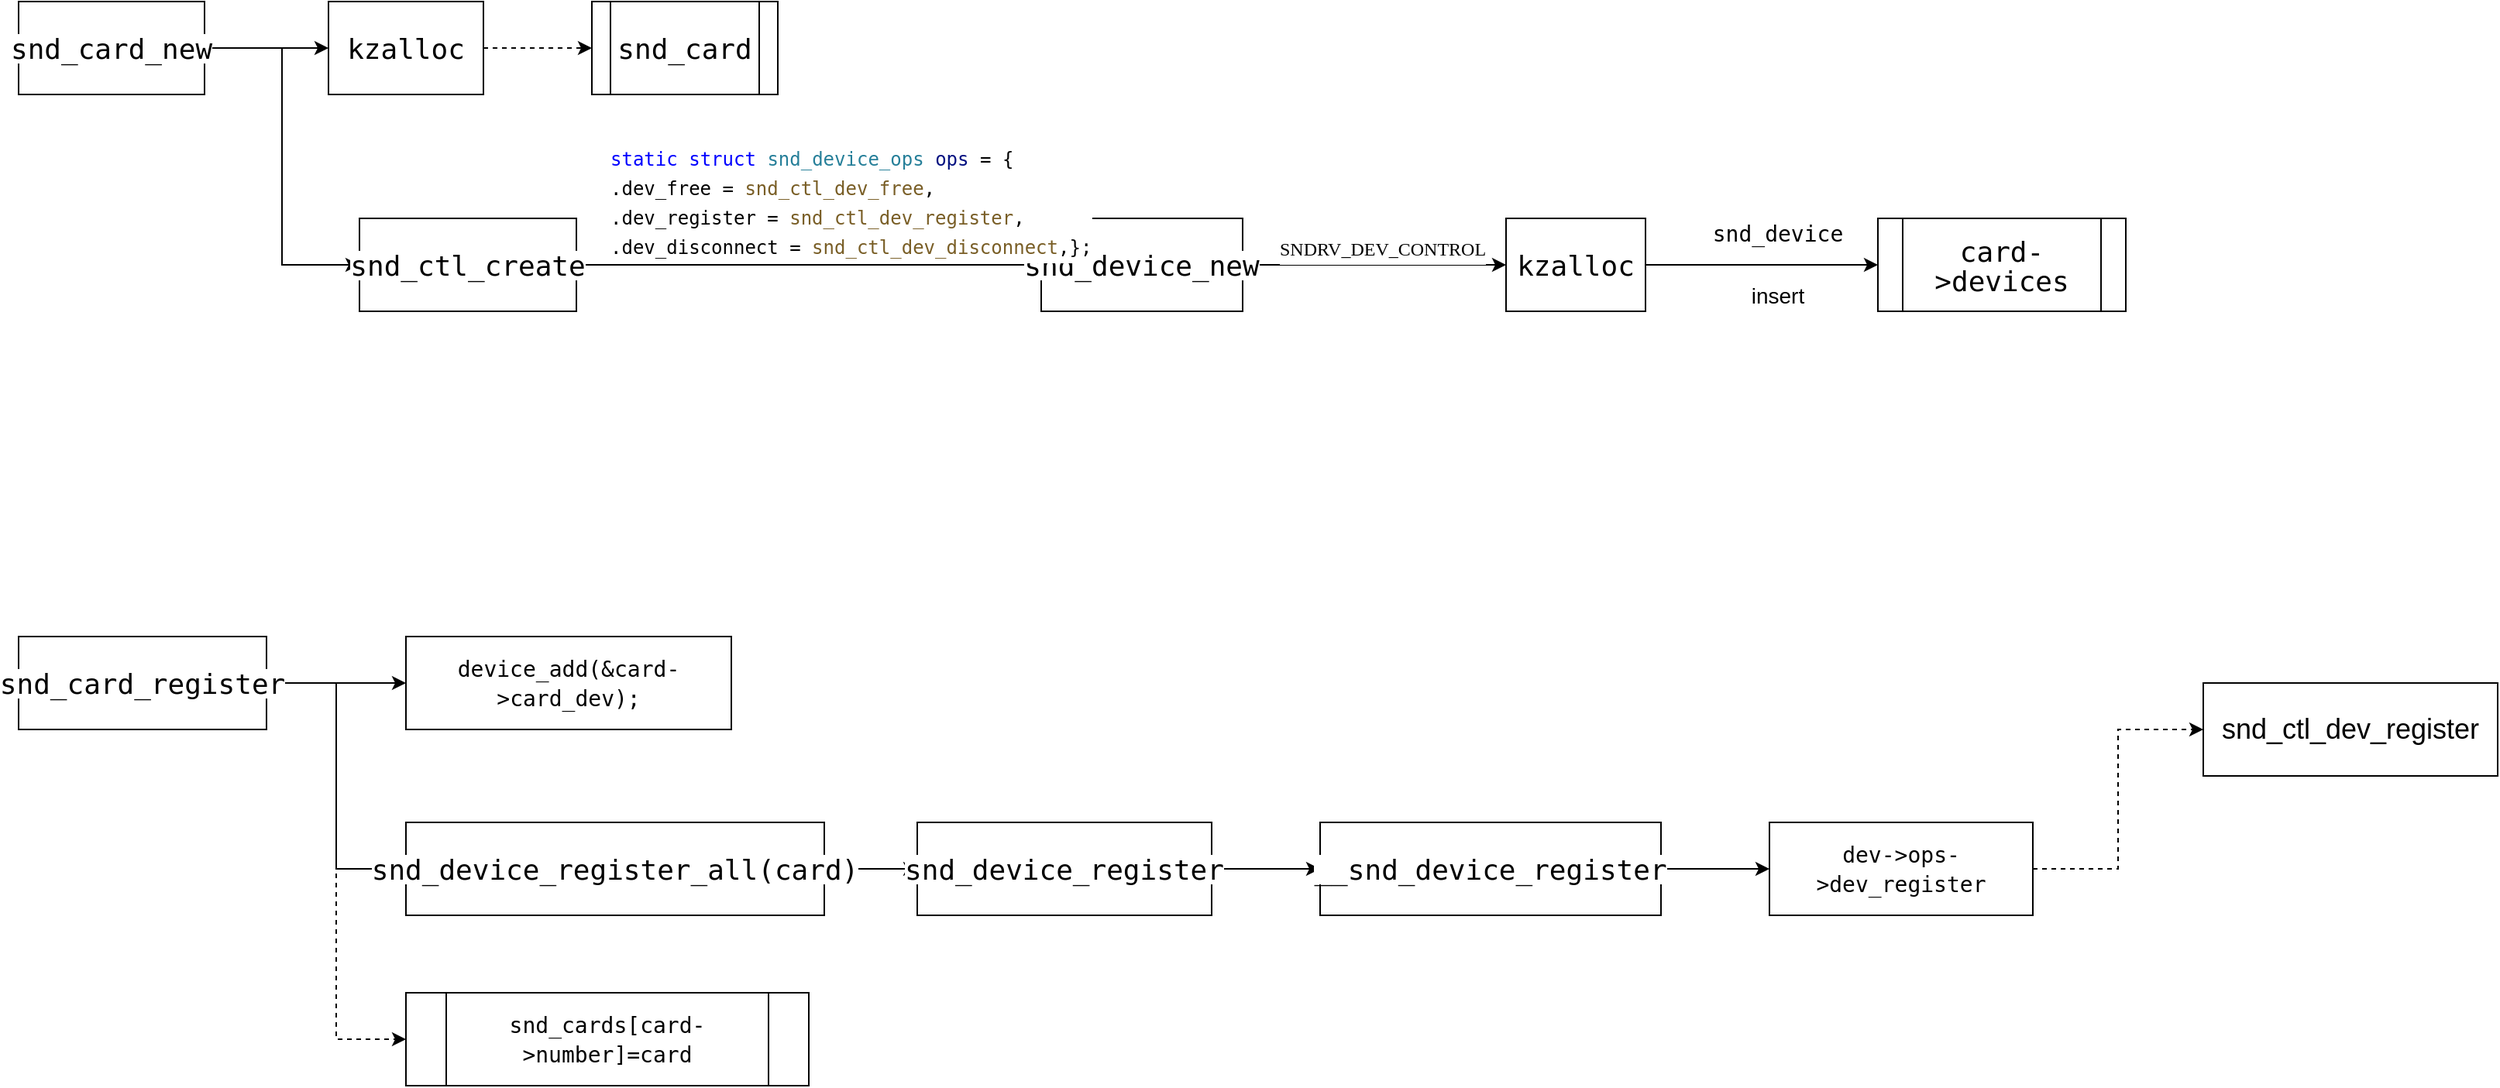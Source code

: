 <mxfile version="14.7.6" type="github">
  <diagram id="GA7JvFSTfR5UvjS3zdCi" name="Page-1">
    <mxGraphModel dx="1355" dy="793" grid="1" gridSize="10" guides="1" tooltips="1" connect="1" arrows="1" fold="1" page="1" pageScale="1" pageWidth="827" pageHeight="1169" math="0" shadow="0">
      <root>
        <mxCell id="0" />
        <mxCell id="1" parent="0" />
        <mxCell id="i92UBZPYgpHDVVU4iysN-3" style="edgeStyle=orthogonalEdgeStyle;rounded=0;orthogonalLoop=1;jettySize=auto;html=1;entryX=0;entryY=0.5;entryDx=0;entryDy=0;fontSize=18;" edge="1" parent="1" source="i92UBZPYgpHDVVU4iysN-1" target="i92UBZPYgpHDVVU4iysN-2">
          <mxGeometry relative="1" as="geometry" />
        </mxCell>
        <mxCell id="i92UBZPYgpHDVVU4iysN-8" style="edgeStyle=orthogonalEdgeStyle;rounded=0;orthogonalLoop=1;jettySize=auto;html=1;entryX=0;entryY=0.5;entryDx=0;entryDy=0;fontSize=5;" edge="1" parent="1" source="i92UBZPYgpHDVVU4iysN-1" target="i92UBZPYgpHDVVU4iysN-7">
          <mxGeometry relative="1" as="geometry" />
        </mxCell>
        <mxCell id="i92UBZPYgpHDVVU4iysN-1" value="&lt;div style=&quot;background-color: rgb(255, 255, 255); font-family: &amp;quot;droid sans mono&amp;quot;, &amp;quot;monospace&amp;quot;, monospace, &amp;quot;droid sans fallback&amp;quot;; font-weight: normal; font-size: 18px; line-height: 19px;&quot;&gt;&lt;div style=&quot;font-size: 18px;&quot;&gt;&lt;font style=&quot;font-size: 18px;&quot;&gt;snd_card_new&lt;/font&gt;&lt;/div&gt;&lt;/div&gt;" style="whiteSpace=wrap;html=1;fontSize=18;" vertex="1" parent="1">
          <mxGeometry x="80" y="190" width="120" height="60" as="geometry" />
        </mxCell>
        <mxCell id="i92UBZPYgpHDVVU4iysN-6" style="edgeStyle=orthogonalEdgeStyle;rounded=0;orthogonalLoop=1;jettySize=auto;html=1;entryX=0;entryY=0.5;entryDx=0;entryDy=0;dashed=1;fontSize=18;" edge="1" parent="1" source="i92UBZPYgpHDVVU4iysN-2" target="i92UBZPYgpHDVVU4iysN-5">
          <mxGeometry relative="1" as="geometry" />
        </mxCell>
        <mxCell id="i92UBZPYgpHDVVU4iysN-2" value="&lt;div style=&quot;background-color: rgb(255, 255, 255); font-family: &amp;quot;droid sans mono&amp;quot;, &amp;quot;monospace&amp;quot;, monospace, &amp;quot;droid sans fallback&amp;quot;; font-weight: normal; font-size: 18px; line-height: 19px;&quot;&gt;&lt;div style=&quot;font-size: 18px;&quot;&gt;&lt;font style=&quot;font-size: 18px;&quot;&gt;kzalloc&lt;/font&gt;&lt;/div&gt;&lt;/div&gt;" style="whiteSpace=wrap;html=1;fontSize=18;" vertex="1" parent="1">
          <mxGeometry x="280" y="190" width="100" height="60" as="geometry" />
        </mxCell>
        <mxCell id="i92UBZPYgpHDVVU4iysN-5" value="&lt;div style=&quot;background-color: rgb(255, 255, 255); font-family: &amp;quot;droid sans mono&amp;quot;, &amp;quot;monospace&amp;quot;, monospace, &amp;quot;droid sans fallback&amp;quot;; font-weight: normal; font-size: 18px; line-height: 19px;&quot;&gt;&lt;div style=&quot;font-size: 18px;&quot;&gt;&lt;font style=&quot;font-size: 18px;&quot;&gt;snd_card&lt;/font&gt;&lt;/div&gt;&lt;/div&gt;" style="shape=process;whiteSpace=wrap;html=1;backgroundOutline=1;fontSize=18;" vertex="1" parent="1">
          <mxGeometry x="450" y="190" width="120" height="60" as="geometry" />
        </mxCell>
        <mxCell id="i92UBZPYgpHDVVU4iysN-10" style="edgeStyle=orthogonalEdgeStyle;rounded=0;orthogonalLoop=1;jettySize=auto;html=1;entryX=0;entryY=0.5;entryDx=0;entryDy=0;fontSize=5;" edge="1" parent="1" source="i92UBZPYgpHDVVU4iysN-7" target="i92UBZPYgpHDVVU4iysN-9">
          <mxGeometry relative="1" as="geometry" />
        </mxCell>
        <mxCell id="i92UBZPYgpHDVVU4iysN-7" value="&lt;div style=&quot;background-color: rgb(255, 255, 255); font-family: &amp;quot;droid sans mono&amp;quot;, &amp;quot;monospace&amp;quot;, monospace, &amp;quot;droid sans fallback&amp;quot;; font-weight: normal; font-size: 18px; line-height: 19px;&quot;&gt;&lt;div style=&quot;font-size: 18px;&quot;&gt;snd_ctl_create&lt;/div&gt;&lt;/div&gt;" style="whiteSpace=wrap;html=1;fontSize=18;" vertex="1" parent="1">
          <mxGeometry x="300" y="330" width="140" height="60" as="geometry" />
        </mxCell>
        <mxCell id="i92UBZPYgpHDVVU4iysN-15" style="edgeStyle=orthogonalEdgeStyle;rounded=0;orthogonalLoop=1;jettySize=auto;html=1;fontSize=5;entryX=0;entryY=0.5;entryDx=0;entryDy=0;" edge="1" parent="1" source="i92UBZPYgpHDVVU4iysN-9" target="i92UBZPYgpHDVVU4iysN-13">
          <mxGeometry relative="1" as="geometry">
            <mxPoint x="1040" y="360" as="targetPoint" />
          </mxGeometry>
        </mxCell>
        <mxCell id="i92UBZPYgpHDVVU4iysN-9" value="&lt;div style=&quot;background-color: rgb(255 , 255 , 255) ; font-family: &amp;#34;droid sans mono&amp;#34; , &amp;#34;monospace&amp;#34; , monospace , &amp;#34;droid sans fallback&amp;#34; ; font-weight: normal ; font-size: 18px ; line-height: 19px&quot;&gt;&lt;div&gt;&lt;font style=&quot;font-size: 18px&quot;&gt;snd_device_new&lt;/font&gt;&lt;/div&gt;&lt;/div&gt;" style="whiteSpace=wrap;html=1;fontSize=5;" vertex="1" parent="1">
          <mxGeometry x="740" y="330" width="130" height="60" as="geometry" />
        </mxCell>
        <mxCell id="i92UBZPYgpHDVVU4iysN-12" value="&lt;div style=&quot;background-color: rgb(255 , 255 , 255) ; font-weight: normal ; font-size: 12px ; line-height: 19px&quot;&gt;&lt;div&gt;&lt;font style=&quot;font-size: 12px&quot; face=&quot;Verdana&quot;&gt;SNDRV_DEV_CONTROL&lt;/font&gt;&lt;/div&gt;&lt;/div&gt;" style="text;html=1;align=center;verticalAlign=middle;resizable=0;points=[];autosize=1;strokeColor=none;fontSize=5;" vertex="1" parent="1">
          <mxGeometry x="890" y="340" width="140" height="20" as="geometry" />
        </mxCell>
        <mxCell id="i92UBZPYgpHDVVU4iysN-17" style="edgeStyle=orthogonalEdgeStyle;rounded=0;orthogonalLoop=1;jettySize=auto;html=1;entryX=0;entryY=0.5;entryDx=0;entryDy=0;fontSize=5;" edge="1" parent="1" source="i92UBZPYgpHDVVU4iysN-13" target="i92UBZPYgpHDVVU4iysN-16">
          <mxGeometry relative="1" as="geometry" />
        </mxCell>
        <mxCell id="i92UBZPYgpHDVVU4iysN-13" value="&lt;div style=&quot;background-color: rgb(255 , 255 , 255) ; font-family: &amp;#34;droid sans mono&amp;#34; , &amp;#34;monospace&amp;#34; , monospace , &amp;#34;droid sans fallback&amp;#34; ; font-weight: normal ; font-size: 18px ; line-height: 19px&quot;&gt;&lt;div&gt;&lt;font style=&quot;font-size: 18px&quot;&gt;kzalloc&lt;/font&gt;&lt;/div&gt;&lt;/div&gt;" style="whiteSpace=wrap;html=1;fontSize=5;" vertex="1" parent="1">
          <mxGeometry x="1040" y="330" width="90" height="60" as="geometry" />
        </mxCell>
        <mxCell id="i92UBZPYgpHDVVU4iysN-16" value="&lt;div style=&quot;background-color: rgb(255 , 255 , 255) ; font-family: &amp;#34;droid sans mono&amp;#34; , &amp;#34;monospace&amp;#34; , monospace , &amp;#34;droid sans fallback&amp;#34; ; font-weight: normal ; font-size: 18px ; line-height: 19px&quot;&gt;&lt;div&gt;&lt;font style=&quot;font-size: 18px&quot;&gt;card-&amp;gt;devices&lt;/font&gt;&lt;/div&gt;&lt;/div&gt;" style="shape=process;whiteSpace=wrap;html=1;backgroundOutline=1;fontSize=5;" vertex="1" parent="1">
          <mxGeometry x="1280" y="330" width="160" height="60" as="geometry" />
        </mxCell>
        <mxCell id="i92UBZPYgpHDVVU4iysN-18" value="&lt;div style=&quot;background-color: rgb(255 , 255 , 255) ; font-family: &amp;#34;droid sans mono&amp;#34; , &amp;#34;monospace&amp;#34; , monospace , &amp;#34;droid sans fallback&amp;#34; ; font-weight: normal ; font-size: 14px ; line-height: 19px&quot;&gt;&lt;div&gt;snd_device&lt;/div&gt;&lt;/div&gt;" style="text;html=1;align=center;verticalAlign=middle;resizable=0;points=[];autosize=1;strokeColor=none;fontSize=5;" vertex="1" parent="1">
          <mxGeometry x="1170" y="330" width="90" height="20" as="geometry" />
        </mxCell>
        <mxCell id="i92UBZPYgpHDVVU4iysN-19" value="&lt;font style=&quot;font-size: 14px;&quot;&gt;inser&lt;/font&gt;t" style="text;html=1;align=center;verticalAlign=middle;resizable=0;points=[];autosize=1;strokeColor=none;fontSize=14;" vertex="1" parent="1">
          <mxGeometry x="1190" y="370" width="50" height="20" as="geometry" />
        </mxCell>
        <mxCell id="i92UBZPYgpHDVVU4iysN-23" value="&lt;div style=&quot;color: rgb(0 , 0 , 0) ; background-color: rgb(255 , 255 , 255) ; font-family: &amp;quot;droid sans mono&amp;quot; , &amp;quot;monospace&amp;quot; , monospace , &amp;quot;droid sans fallback&amp;quot; ; font-weight: normal ; font-size: 12px ; line-height: 19px&quot;&gt;&lt;div&gt;&lt;font style=&quot;font-size: 12px&quot;&gt;&lt;span style=&quot;color: #000000&quot;&gt;    &lt;/span&gt;&lt;span style=&quot;color: #0000ff&quot;&gt;static&lt;/span&gt;&lt;span style=&quot;color: #000000&quot;&gt; &lt;/span&gt;&lt;span style=&quot;color: #0000ff&quot;&gt;struct&lt;/span&gt;&lt;span style=&quot;color: #000000&quot;&gt; &lt;/span&gt;&lt;span style=&quot;color: #267f99&quot;&gt;snd_device_ops&lt;/span&gt;&lt;span style=&quot;color: #000000&quot;&gt; &lt;/span&gt;&lt;span style=&quot;color: #001080&quot;&gt;ops&lt;/span&gt;&lt;span style=&quot;color: #000000&quot;&gt; = {&lt;/span&gt;&lt;/font&gt;&lt;/div&gt;&lt;div&gt;&lt;font style=&quot;font-size: 12px&quot;&gt;&lt;span style=&quot;color: #000000&quot;&gt;        .dev_free = &lt;/span&gt;&lt;span style=&quot;color: #795e26&quot;&gt;snd_ctl_dev_free&lt;/span&gt;&lt;span style=&quot;color: #000000&quot;&gt;,&lt;/span&gt;&lt;/font&gt;&lt;/div&gt;&lt;div&gt;&lt;font style=&quot;font-size: 12px&quot;&gt;&lt;span style=&quot;color: #000000&quot;&gt;        .dev_register = &lt;/span&gt;&lt;span style=&quot;color: #795e26&quot;&gt;snd_ctl_dev_register&lt;/span&gt;&lt;span style=&quot;color: #000000&quot;&gt;,&lt;/span&gt;&lt;/font&gt;&lt;/div&gt;&lt;div&gt;&lt;font style=&quot;font-size: 12px&quot;&gt;&lt;span style=&quot;color: #000000&quot;&gt;        .dev_disconnect = &lt;/span&gt;&lt;span style=&quot;color: #795e26&quot;&gt;snd_ctl_dev_disconnect&lt;/span&gt;&lt;span style=&quot;color: #000000&quot;&gt;,};&lt;/span&gt;&lt;/font&gt;&lt;/div&gt;&lt;/div&gt;" style="text;html=1;align=left;verticalAlign=middle;resizable=0;points=[];autosize=1;strokeColor=none;fontSize=14;" vertex="1" parent="1">
          <mxGeometry x="460" y="280" width="270" height="80" as="geometry" />
        </mxCell>
        <mxCell id="i92UBZPYgpHDVVU4iysN-26" style="edgeStyle=orthogonalEdgeStyle;rounded=0;orthogonalLoop=1;jettySize=auto;html=1;entryX=0;entryY=0.5;entryDx=0;entryDy=0;fontSize=14;" edge="1" parent="1" source="i92UBZPYgpHDVVU4iysN-24" target="i92UBZPYgpHDVVU4iysN-25">
          <mxGeometry relative="1" as="geometry" />
        </mxCell>
        <mxCell id="i92UBZPYgpHDVVU4iysN-34" style="edgeStyle=orthogonalEdgeStyle;rounded=0;orthogonalLoop=1;jettySize=auto;html=1;entryX=0;entryY=0.5;entryDx=0;entryDy=0;fontSize=14;" edge="1" parent="1" source="i92UBZPYgpHDVVU4iysN-24" target="i92UBZPYgpHDVVU4iysN-27">
          <mxGeometry relative="1" as="geometry" />
        </mxCell>
        <mxCell id="i92UBZPYgpHDVVU4iysN-37" style="edgeStyle=orthogonalEdgeStyle;rounded=0;orthogonalLoop=1;jettySize=auto;html=1;entryX=0;entryY=0.5;entryDx=0;entryDy=0;fontSize=14;dashed=1;" edge="1" parent="1" source="i92UBZPYgpHDVVU4iysN-24" target="i92UBZPYgpHDVVU4iysN-35">
          <mxGeometry relative="1" as="geometry" />
        </mxCell>
        <mxCell id="i92UBZPYgpHDVVU4iysN-24" value="&lt;div style=&quot;background-color: rgb(255 , 255 , 255) ; font-family: &amp;quot;droid sans mono&amp;quot; , &amp;quot;monospace&amp;quot; , monospace , &amp;quot;droid sans fallback&amp;quot; ; font-weight: normal ; font-size: 18px ; line-height: 19px&quot;&gt;&lt;div&gt;&lt;font style=&quot;font-size: 18px&quot;&gt;snd_card_register&lt;/font&gt;&lt;/div&gt;&lt;/div&gt;" style="whiteSpace=wrap;html=1;fontSize=14;align=center;" vertex="1" parent="1">
          <mxGeometry x="80" y="600" width="160" height="60" as="geometry" />
        </mxCell>
        <mxCell id="i92UBZPYgpHDVVU4iysN-25" value="&lt;div style=&quot;background-color: rgb(255 , 255 , 255) ; font-family: &amp;#34;droid sans mono&amp;#34; , &amp;#34;monospace&amp;#34; , monospace , &amp;#34;droid sans fallback&amp;#34; ; font-weight: normal ; line-height: 19px&quot;&gt;&lt;div&gt;&lt;font style=&quot;font-size: 14px&quot;&gt;device_add(&amp;amp;card-&amp;gt;card_dev);&lt;/font&gt;&lt;/div&gt;&lt;/div&gt;" style="whiteSpace=wrap;html=1;fontSize=14;align=center;" vertex="1" parent="1">
          <mxGeometry x="330" y="600" width="210" height="60" as="geometry" />
        </mxCell>
        <mxCell id="i92UBZPYgpHDVVU4iysN-40" style="edgeStyle=orthogonalEdgeStyle;rounded=0;orthogonalLoop=1;jettySize=auto;html=1;fontSize=14;" edge="1" parent="1" source="i92UBZPYgpHDVVU4iysN-27" target="i92UBZPYgpHDVVU4iysN-38">
          <mxGeometry relative="1" as="geometry" />
        </mxCell>
        <mxCell id="i92UBZPYgpHDVVU4iysN-27" value="&lt;div style=&quot;background-color: rgb(255 , 255 , 255) ; font-family: &amp;#34;droid sans mono&amp;#34; , &amp;#34;monospace&amp;#34; , monospace , &amp;#34;droid sans fallback&amp;#34; ; font-weight: normal ; font-size: 18px ; line-height: 19px&quot;&gt;&lt;div&gt;&lt;font style=&quot;font-size: 18px&quot;&gt;snd_device_register_all&lt;/font&gt;&lt;font style=&quot;font-size: 18px&quot;&gt;(card)&lt;/font&gt;&lt;/div&gt;&lt;/div&gt;" style="whiteSpace=wrap;html=1;fontSize=14;align=center;" vertex="1" parent="1">
          <mxGeometry x="330" y="720" width="270" height="60" as="geometry" />
        </mxCell>
        <mxCell id="i92UBZPYgpHDVVU4iysN-35" value="&lt;div style=&quot;background-color: rgb(255 , 255 , 255) ; font-family: &amp;#34;droid sans mono&amp;#34; , &amp;#34;monospace&amp;#34; , monospace , &amp;#34;droid sans fallback&amp;#34; ; font-weight: normal ; font-size: 14px ; line-height: 19px&quot;&gt;&lt;div&gt;snd_cards[card-&amp;gt;number]=card&lt;/div&gt;&lt;/div&gt;" style="shape=process;whiteSpace=wrap;html=1;backgroundOutline=1;fontSize=14;align=center;" vertex="1" parent="1">
          <mxGeometry x="330" y="830" width="260" height="60" as="geometry" />
        </mxCell>
        <mxCell id="i92UBZPYgpHDVVU4iysN-41" style="edgeStyle=orthogonalEdgeStyle;rounded=0;orthogonalLoop=1;jettySize=auto;html=1;entryX=0;entryY=0.5;entryDx=0;entryDy=0;fontSize=14;" edge="1" parent="1" source="i92UBZPYgpHDVVU4iysN-38" target="i92UBZPYgpHDVVU4iysN-39">
          <mxGeometry relative="1" as="geometry" />
        </mxCell>
        <mxCell id="i92UBZPYgpHDVVU4iysN-38" value="&lt;div style=&quot;background-color: rgb(255 , 255 , 255) ; font-family: &amp;#34;droid sans mono&amp;#34; , &amp;#34;monospace&amp;#34; , monospace , &amp;#34;droid sans fallback&amp;#34; ; font-weight: normal ; font-size: 18px ; line-height: 19px&quot;&gt;&lt;div&gt;&lt;font style=&quot;font-size: 18px&quot;&gt;snd_device_register&lt;/font&gt;&lt;/div&gt;&lt;/div&gt;" style="whiteSpace=wrap;html=1;fontSize=14;align=center;" vertex="1" parent="1">
          <mxGeometry x="660" y="720" width="190" height="60" as="geometry" />
        </mxCell>
        <mxCell id="i92UBZPYgpHDVVU4iysN-44" style="edgeStyle=orthogonalEdgeStyle;rounded=0;orthogonalLoop=1;jettySize=auto;html=1;fontSize=14;" edge="1" parent="1" source="i92UBZPYgpHDVVU4iysN-39" target="i92UBZPYgpHDVVU4iysN-43">
          <mxGeometry relative="1" as="geometry" />
        </mxCell>
        <mxCell id="i92UBZPYgpHDVVU4iysN-39" value="&lt;div style=&quot;background-color: rgb(255 , 255 , 255) ; font-family: &amp;#34;droid sans mono&amp;#34; , &amp;#34;monospace&amp;#34; , monospace , &amp;#34;droid sans fallback&amp;#34; ; font-weight: normal ; font-size: 18px ; line-height: 19px&quot;&gt;&lt;div&gt;&lt;font style=&quot;font-size: 18px&quot;&gt;__snd_device_register&lt;/font&gt;&lt;/div&gt;&lt;/div&gt;" style="whiteSpace=wrap;html=1;fontSize=14;align=center;" vertex="1" parent="1">
          <mxGeometry x="920" y="720" width="220" height="60" as="geometry" />
        </mxCell>
        <mxCell id="i92UBZPYgpHDVVU4iysN-47" style="edgeStyle=orthogonalEdgeStyle;rounded=0;orthogonalLoop=1;jettySize=auto;html=1;entryX=0;entryY=0.5;entryDx=0;entryDy=0;fontSize=14;dashed=1;" edge="1" parent="1" source="i92UBZPYgpHDVVU4iysN-43" target="i92UBZPYgpHDVVU4iysN-46">
          <mxGeometry relative="1" as="geometry" />
        </mxCell>
        <mxCell id="i92UBZPYgpHDVVU4iysN-43" value="&lt;div style=&quot;background-color: rgb(255 , 255 , 255) ; font-family: &amp;#34;droid sans mono&amp;#34; , &amp;#34;monospace&amp;#34; , monospace , &amp;#34;droid sans fallback&amp;#34; ; font-weight: normal ; font-size: 14px ; line-height: 19px&quot;&gt;&lt;div&gt;dev-&amp;gt;ops-&amp;gt;dev_register&lt;/div&gt;&lt;/div&gt;" style="whiteSpace=wrap;html=1;fontSize=14;align=center;" vertex="1" parent="1">
          <mxGeometry x="1210" y="720" width="170" height="60" as="geometry" />
        </mxCell>
        <mxCell id="i92UBZPYgpHDVVU4iysN-46" value="&lt;font style=&quot;font-size: 18px&quot;&gt;snd_ctl_dev_register&lt;/font&gt;" style="whiteSpace=wrap;html=1;fontSize=14;align=center;" vertex="1" parent="1">
          <mxGeometry x="1490" y="630" width="190" height="60" as="geometry" />
        </mxCell>
      </root>
    </mxGraphModel>
  </diagram>
</mxfile>
